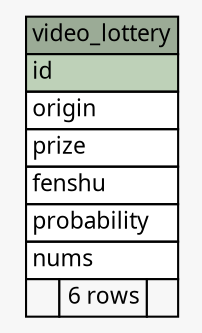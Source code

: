 // dot 2.26.0 on Linux 2.6.32-504.3.3.el6.x86_64
// SchemaSpy rev Unknown
digraph "video_lottery" {
  graph [
    rankdir="RL"
    bgcolor="#f7f7f7"
    nodesep="0.18"
    ranksep="0.46"
    fontname="Microsoft YaHei"
    fontsize="11"
  ];
  node [
    fontname="Microsoft YaHei"
    fontsize="11"
    shape="plaintext"
  ];
  edge [
    arrowsize="0.8"
  ];
  "video_lottery" [
    label=<
    <TABLE BORDER="0" CELLBORDER="1" CELLSPACING="0" BGCOLOR="#ffffff">
      <TR><TD COLSPAN="3" BGCOLOR="#9bab96" ALIGN="CENTER">video_lottery</TD></TR>
      <TR><TD PORT="id" COLSPAN="3" BGCOLOR="#bed1b8" ALIGN="LEFT">id</TD></TR>
      <TR><TD PORT="origin" COLSPAN="3" ALIGN="LEFT">origin</TD></TR>
      <TR><TD PORT="prize" COLSPAN="3" ALIGN="LEFT">prize</TD></TR>
      <TR><TD PORT="fenshu" COLSPAN="3" ALIGN="LEFT">fenshu</TD></TR>
      <TR><TD PORT="probability" COLSPAN="3" ALIGN="LEFT">probability</TD></TR>
      <TR><TD PORT="nums" COLSPAN="3" ALIGN="LEFT">nums</TD></TR>
      <TR><TD ALIGN="LEFT" BGCOLOR="#f7f7f7">  </TD><TD ALIGN="RIGHT" BGCOLOR="#f7f7f7">6 rows</TD><TD ALIGN="RIGHT" BGCOLOR="#f7f7f7">  </TD></TR>
    </TABLE>>
    URL="tables/video_lottery.html"
    tooltip="video_lottery"
  ];
}
